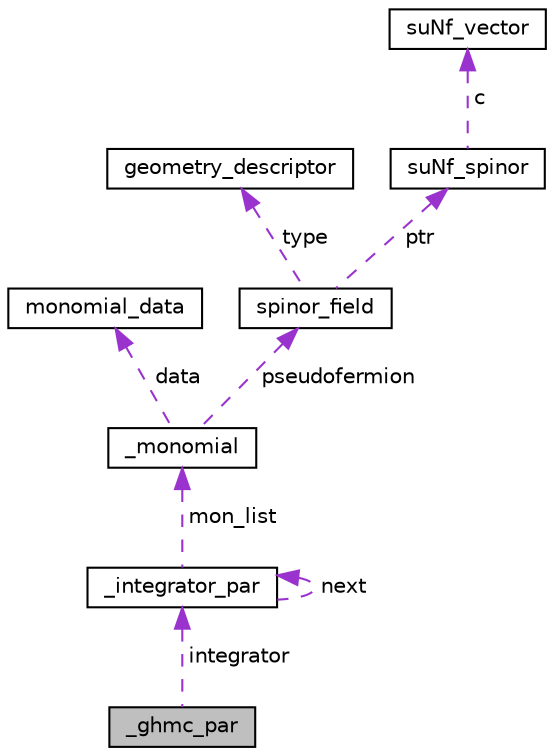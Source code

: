 digraph "_ghmc_par"
{
 // LATEX_PDF_SIZE
  edge [fontname="Helvetica",fontsize="10",labelfontname="Helvetica",labelfontsize="10"];
  node [fontname="Helvetica",fontsize="10",shape=record];
  Node1 [label="_ghmc_par",height=0.2,width=0.4,color="black", fillcolor="grey75", style="filled", fontcolor="black",tooltip=" "];
  Node2 -> Node1 [dir="back",color="darkorchid3",fontsize="10",style="dashed",label=" integrator" ];
  Node2 [label="_integrator_par",height=0.2,width=0.4,color="black", fillcolor="white", style="filled",URL="$db/d4a/struct__integrator__par.html",tooltip=" "];
  Node3 -> Node2 [dir="back",color="darkorchid3",fontsize="10",style="dashed",label=" mon_list" ];
  Node3 [label="_monomial",height=0.2,width=0.4,color="black", fillcolor="white", style="filled",URL="$dc/df2/struct__monomial.html",tooltip=" "];
  Node4 -> Node3 [dir="back",color="darkorchid3",fontsize="10",style="dashed",label=" data" ];
  Node4 [label="monomial_data",height=0.2,width=0.4,color="black", fillcolor="white", style="filled",URL="$d0/d2c/structmonomial__data.html",tooltip=" "];
  Node5 -> Node3 [dir="back",color="darkorchid3",fontsize="10",style="dashed",label=" pseudofermion" ];
  Node5 [label="spinor_field",height=0.2,width=0.4,color="black", fillcolor="white", style="filled",URL="$d0/da8/structspinor__field.html",tooltip="Spinor field array containing SU(N_f) spinors in chosen fermion representation."];
  Node6 -> Node5 [dir="back",color="darkorchid3",fontsize="10",style="dashed",label=" type" ];
  Node6 [label="geometry_descriptor",height=0.2,width=0.4,color="black", fillcolor="white", style="filled",URL="$df/da2/structgeometry__descriptor.html",tooltip="This struct should contain all information necessary to perform operations on the local lattice inclu..."];
  Node7 -> Node5 [dir="back",color="darkorchid3",fontsize="10",style="dashed",label=" ptr" ];
  Node7 [label="suNf_spinor",height=0.2,width=0.4,color="black", fillcolor="white", style="filled",URL="$d8/dd1/structsuNf__spinor.html",tooltip=" "];
  Node8 -> Node7 [dir="back",color="darkorchid3",fontsize="10",style="dashed",label=" c" ];
  Node8 [label="suNf_vector",height=0.2,width=0.4,color="black", fillcolor="white", style="filled",URL="$de/d49/structsuNf__vector.html",tooltip=" "];
  Node2 -> Node2 [dir="back",color="darkorchid3",fontsize="10",style="dashed",label=" next" ];
}
